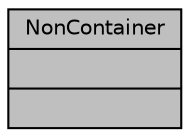 digraph "NonContainer"
{
 // LATEX_PDF_SIZE
  bgcolor="transparent";
  edge [fontname="Helvetica",fontsize="10",labelfontname="Helvetica",labelfontsize="10"];
  node [fontname="Helvetica",fontsize="10",shape=record];
  Node1 [label="{NonContainer\n||}",height=0.2,width=0.4,color="black", fillcolor="grey75", style="filled", fontcolor="black",tooltip=" "];
}
